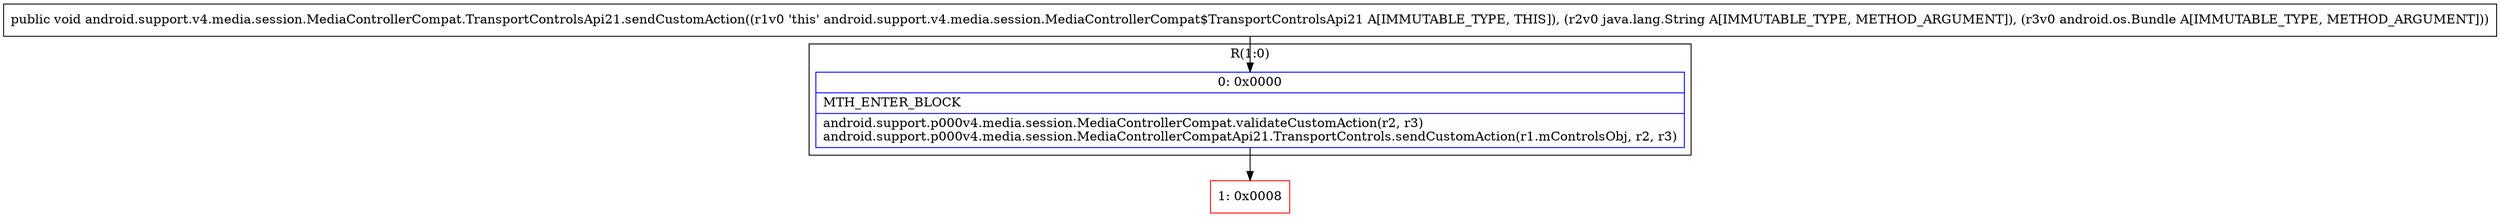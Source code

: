 digraph "CFG forandroid.support.v4.media.session.MediaControllerCompat.TransportControlsApi21.sendCustomAction(Ljava\/lang\/String;Landroid\/os\/Bundle;)V" {
subgraph cluster_Region_1940208338 {
label = "R(1:0)";
node [shape=record,color=blue];
Node_0 [shape=record,label="{0\:\ 0x0000|MTH_ENTER_BLOCK\l|android.support.p000v4.media.session.MediaControllerCompat.validateCustomAction(r2, r3)\landroid.support.p000v4.media.session.MediaControllerCompatApi21.TransportControls.sendCustomAction(r1.mControlsObj, r2, r3)\l}"];
}
Node_1 [shape=record,color=red,label="{1\:\ 0x0008}"];
MethodNode[shape=record,label="{public void android.support.v4.media.session.MediaControllerCompat.TransportControlsApi21.sendCustomAction((r1v0 'this' android.support.v4.media.session.MediaControllerCompat$TransportControlsApi21 A[IMMUTABLE_TYPE, THIS]), (r2v0 java.lang.String A[IMMUTABLE_TYPE, METHOD_ARGUMENT]), (r3v0 android.os.Bundle A[IMMUTABLE_TYPE, METHOD_ARGUMENT])) }"];
MethodNode -> Node_0;
Node_0 -> Node_1;
}

